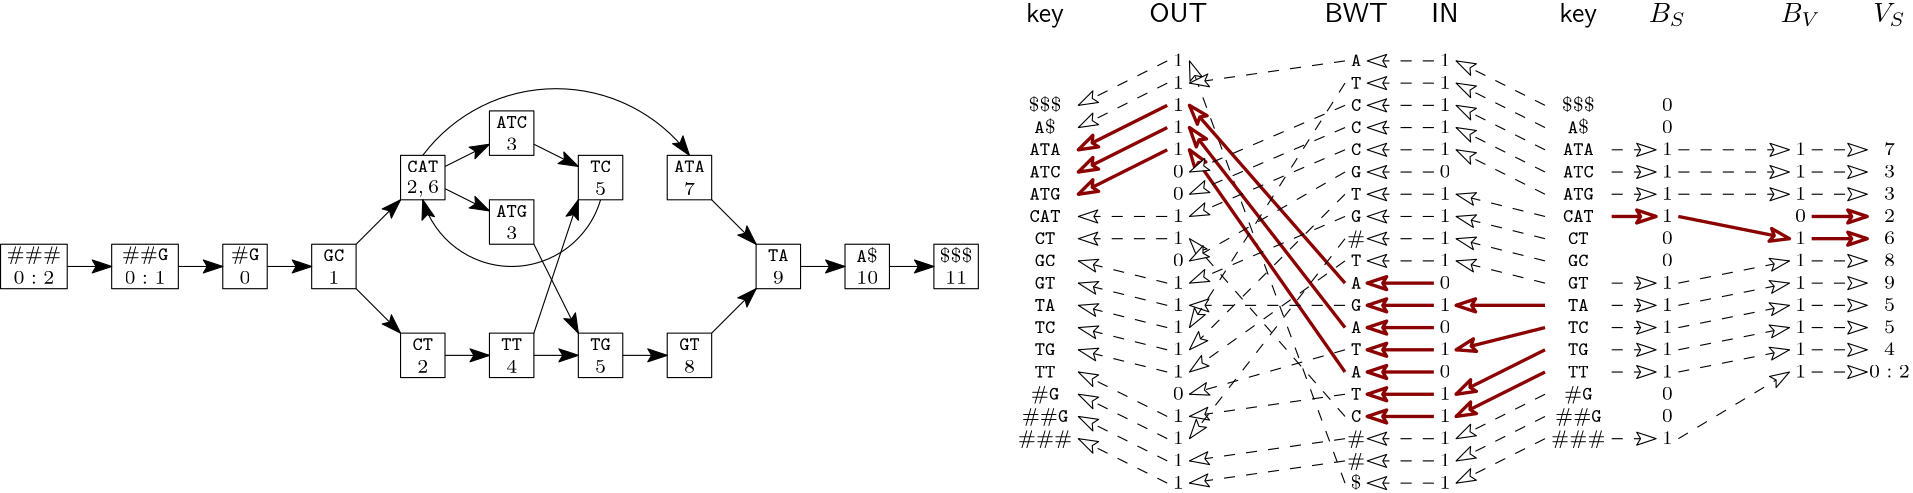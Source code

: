 <?xml version="1.0"?>
<!DOCTYPE ipe SYSTEM "ipe.dtd">
<ipe version="70107" creator="Ipe 7.1.8">
<info created="D:20160420105900" modified="D:20160420161547"/>
<preamble>\usepackage{lmodern}
\usepackage[T1]{fontenc}
\usepackage{amssymb}
\usepackage{microtype}

% DNA
\newcommand{\dnaseq}[1]{\ensuremath{\mathtt{#1}}}
\newcommand{\baseA}{\dnaseq{A}}
\newcommand{\baseC}{\dnaseq{C}}
\newcommand{\baseG}{\dnaseq{G}}
\newcommand{\baseT}{\dnaseq{T}}
\newcommand{\baseN}{\dnaseq{N}}
\newcommand{\dnacomp}[1]{\ensuremath{\overline{#1}}}
\newcommand{\revcomp}[1]{\ensuremath{\overleftarrow{#1}}}

% Queries
\newcommand{\rank}{\ensuremath{\mathsf{rank}}}
\newcommand{\select}{\ensuremath{\mathsf{select}}}
\newcommand{\LF}{\ensuremath{\mathsf{LF}}}
\newcommand{\find}{\ensuremath{\mathsf{find}}}
\newcommand{\locate}{\ensuremath{\mathsf{locate}}}
\newcommand{\parent}{\ensuremath{\mathsf{parent}}}
\newcommand{\countq}{\ensuremath{\mathsf{count}}}

% Graphs
\newcommand{\gindegree}{\ensuremath{\mathsf{in}}}
\newcommand{\goutdegree}{\ensuremath{\mathsf{out}}}
\newcommand{\glabel}{\ensuremath{\mathsf{label}}}
\newcommand{\gpred}{\ensuremath{\mathsf{pred}}}
\newcommand{\gkey}{\ensuremath{\mathsf{key}}}
\newcommand{\gvalue}{\ensuremath{\mathsf{value}}}
\newcommand{\gnode}{\ensuremath{\mathsf{node}}}
\newcommand{\gext}{\ensuremath{\mathsf{ext}}}

% Structures
\newcommand{\SA}{\ensuremath{\mathsf{SA}}}
\newcommand{\BWT}{\ensuremath{\mathsf{BWT}}}
\newcommand{\Carray}{\ensuremath{\mathsf{C}}}
\newcommand{\LCP}{\ensuremath{\mathsf{LCP}}}
\newcommand{\bvIN}{\ensuremath{\mathsf{IN}}}
\newcommand{\bvOUT}{\ensuremath{\mathsf{OUT}}}</preamble>
<ipestyle name="basic">
<symbol name="arrow/arc(spx)">
<path stroke="sym-stroke" fill="sym-stroke" pen="sym-pen">
0 0 m
-1 0.333 l
-1 -0.333 l
h
</path>
</symbol>
<symbol name="arrow/farc(spx)">
<path stroke="sym-stroke" fill="white" pen="sym-pen">
0 0 m
-1 0.333 l
-1 -0.333 l
h
</path>
</symbol>
<symbol name="arrow/ptarc(spx)">
<path stroke="sym-stroke" fill="sym-stroke" pen="sym-pen">
0 0 m
-1 0.333 l
-0.8 0 l
-1 -0.333 l
h
</path>
</symbol>
<symbol name="arrow/fptarc(spx)">
<path stroke="sym-stroke" fill="white" pen="sym-pen">
0 0 m
-1 0.333 l
-0.8 0 l
-1 -0.333 l
h
</path>
</symbol>
<symbol name="mark/circle(sx)" transformations="translations">
<path fill="sym-stroke">
0.6 0 0 0.6 0 0 e
0.4 0 0 0.4 0 0 e
</path>
</symbol>
<symbol name="mark/disk(sx)" transformations="translations">
<path fill="sym-stroke">
0.6 0 0 0.6 0 0 e
</path>
</symbol>
<symbol name="mark/fdisk(sfx)" transformations="translations">
<group>
<path fill="sym-fill">
0.5 0 0 0.5 0 0 e
</path>
<path fill="sym-stroke" fillrule="eofill">
0.6 0 0 0.6 0 0 e
0.4 0 0 0.4 0 0 e
</path>
</group>
</symbol>
<symbol name="mark/box(sx)" transformations="translations">
<path fill="sym-stroke" fillrule="eofill">
-0.6 -0.6 m
0.6 -0.6 l
0.6 0.6 l
-0.6 0.6 l
h
-0.4 -0.4 m
0.4 -0.4 l
0.4 0.4 l
-0.4 0.4 l
h
</path>
</symbol>
<symbol name="mark/square(sx)" transformations="translations">
<path fill="sym-stroke">
-0.6 -0.6 m
0.6 -0.6 l
0.6 0.6 l
-0.6 0.6 l
h
</path>
</symbol>
<symbol name="mark/fsquare(sfx)" transformations="translations">
<group>
<path fill="sym-fill">
-0.5 -0.5 m
0.5 -0.5 l
0.5 0.5 l
-0.5 0.5 l
h
</path>
<path fill="sym-stroke" fillrule="eofill">
-0.6 -0.6 m
0.6 -0.6 l
0.6 0.6 l
-0.6 0.6 l
h
-0.4 -0.4 m
0.4 -0.4 l
0.4 0.4 l
-0.4 0.4 l
h
</path>
</group>
</symbol>
<symbol name="mark/cross(sx)" transformations="translations">
<group>
<path fill="sym-stroke">
-0.43 -0.57 m
0.57 0.43 l
0.43 0.57 l
-0.57 -0.43 l
h
</path>
<path fill="sym-stroke">
-0.43 0.57 m
0.57 -0.43 l
0.43 -0.57 l
-0.57 0.43 l
h
</path>
</group>
</symbol>
<symbol name="arrow/fnormal(spx)">
<path stroke="sym-stroke" fill="white" pen="sym-pen">
0 0 m
-1 0.333 l
-1 -0.333 l
h
</path>
</symbol>
<symbol name="arrow/pointed(spx)">
<path stroke="sym-stroke" fill="sym-stroke" pen="sym-pen">
0 0 m
-1 0.333 l
-0.8 0 l
-1 -0.333 l
h
</path>
</symbol>
<symbol name="arrow/fpointed(spx)">
<path stroke="sym-stroke" fill="white" pen="sym-pen">
0 0 m
-1 0.333 l
-0.8 0 l
-1 -0.333 l
h
</path>
</symbol>
<symbol name="arrow/linear(spx)">
<path stroke="sym-stroke" pen="sym-pen">
-1 0.333 m
0 0 l
-1 -0.333 l
</path>
</symbol>
<symbol name="arrow/fdouble(spx)">
<path stroke="sym-stroke" fill="white" pen="sym-pen">
0 0 m
-1 0.333 l
-1 -0.333 l
h
-1 0 m
-2 0.333 l
-2 -0.333 l
h
</path>
</symbol>
<symbol name="arrow/double(spx)">
<path stroke="sym-stroke" fill="sym-stroke" pen="sym-pen">
0 0 m
-1 0.333 l
-1 -0.333 l
h
-1 0 m
-2 0.333 l
-2 -0.333 l
h
</path>
</symbol>
<pen name="heavier" value="0.8"/>
<pen name="fat" value="1.2"/>
<pen name="ultrafat" value="2"/>
<symbolsize name="large" value="5"/>
<symbolsize name="small" value="2"/>
<symbolsize name="tiny" value="1.1"/>
<arrowsize name="large" value="10"/>
<arrowsize name="small" value="5"/>
<arrowsize name="tiny" value="3"/>
<color name="red" value="1 0 0"/>
<color name="green" value="0 1 0"/>
<color name="blue" value="0 0 1"/>
<color name="yellow" value="1 1 0"/>
<color name="orange" value="1 0.647 0"/>
<color name="gold" value="1 0.843 0"/>
<color name="purple" value="0.627 0.125 0.941"/>
<color name="gray" value="0.745"/>
<color name="brown" value="0.647 0.165 0.165"/>
<color name="navy" value="0 0 0.502"/>
<color name="pink" value="1 0.753 0.796"/>
<color name="seagreen" value="0.18 0.545 0.341"/>
<color name="turquoise" value="0.251 0.878 0.816"/>
<color name="violet" value="0.933 0.51 0.933"/>
<color name="darkblue" value="0 0 0.545"/>
<color name="darkcyan" value="0 0.545 0.545"/>
<color name="darkgray" value="0.663"/>
<color name="darkgreen" value="0 0.392 0"/>
<color name="darkmagenta" value="0.545 0 0.545"/>
<color name="darkorange" value="1 0.549 0"/>
<color name="darkred" value="0.545 0 0"/>
<color name="lightblue" value="0.678 0.847 0.902"/>
<color name="lightcyan" value="0.878 1 1"/>
<color name="lightgray" value="0.827"/>
<color name="lightgreen" value="0.565 0.933 0.565"/>
<color name="lightyellow" value="1 1 0.878"/>
<dashstyle name="dashed" value="[4] 0"/>
<dashstyle name="dotted" value="[1 3] 0"/>
<dashstyle name="dash dotted" value="[4 2 1 2] 0"/>
<dashstyle name="dash dot dotted" value="[4 2 1 2 1 2] 0"/>
<textsize name="large" value="\large"/>
<textsize name="small" value="\small"/>
<textsize name="tiny" value="\tiny"/>
<textsize name="Large" value="\Large"/>
<textsize name="LARGE" value="\LARGE"/>
<textsize name="huge" value="\huge"/>
<textsize name="Huge" value="\Huge"/>
<textsize name="footnote" value="\footnotesize"/>
<textstyle name="center" begin="\begin{center}" end="\end{center}"/>
<textstyle name="itemize" begin="\begin{itemize}" end="\end{itemize}"/>
<textstyle name="item" begin="\begin{itemize}\item{}" end="\end{itemize}"/>
<gridsize name="4 pts" value="4"/>
<gridsize name="8 pts (~3 mm)" value="8"/>
<gridsize name="16 pts (~6 mm)" value="16"/>
<gridsize name="32 pts (~12 mm)" value="32"/>
<gridsize name="10 pts (~3.5 mm)" value="10"/>
<gridsize name="20 pts (~7 mm)" value="20"/>
<gridsize name="14 pts (~5 mm)" value="14"/>
<gridsize name="28 pts (~10 mm)" value="28"/>
<gridsize name="56 pts (~20 mm)" value="56"/>
<anglesize name="90 deg" value="90"/>
<anglesize name="60 deg" value="60"/>
<anglesize name="45 deg" value="45"/>
<anglesize name="30 deg" value="30"/>
<anglesize name="22.5 deg" value="22.5"/>
<tiling name="falling" angle="-60" step="4" width="1"/>
<tiling name="rising" angle="30" step="4" width="1"/>
</ipestyle>
<ipestyle name="gcsa2_pruned_index">
<layout paper="704 192" origin="0 0" frame="704 192" crop="no"/>
</ipestyle>
<page>
<layer name="alpha"/>
<view layers="alpha" active="alpha"/>
<text layer="alpha" matrix="1 0 0 1 -16 24" transformations="translations" pos="36 68" stroke="black" type="label" width="19.635" height="4.81" depth="1.35" halign="center" valign="center">{\scriptsize $\#\#\#$}</text>
<text matrix="1 0 0 1 -16 16" transformations="translations" pos="36 68" stroke="black" type="label" width="14.733" height="4.494" depth="0" halign="center" valign="center">{\scriptsize $0:2$}</text>
<text matrix="1 0 0 1 24 24" transformations="translations" pos="36 68" stroke="black" type="label" width="16.795" height="4.81" depth="1.35" halign="center" valign="center">{\scriptsize $\#\#\dnaseq{G}$}</text>
<text matrix="1 0 0 1 24 16" transformations="translations" pos="36 68" stroke="black" type="label" width="14.733" height="4.494" depth="0" halign="center" valign="center">{\scriptsize $0:1$}</text>
<text matrix="1 0 0 1 60 24" transformations="translations" pos="36 68" stroke="black" type="label" width="10.25" height="4.81" depth="1.35" halign="center" valign="center">{\scriptsize $\#\dnaseq{G}$}</text>
<text matrix="1 0 0 1 60 16" transformations="translations" pos="36 68" stroke="black" type="label" width="3.971" height="4.494" depth="0" halign="center" valign="center">{\scriptsize $0$}</text>
<text matrix="1 0 0 1 124 56" transformations="translations" pos="36 68" stroke="black" type="label" width="11.115" height="4.324" depth="0" halign="center" valign="center">{\scriptsize $\dnaseq{CAT}$}</text>
<text matrix="1 0 0 1 124 48" transformations="translations" pos="36 68" stroke="black" type="label" width="11.669" height="4.5" depth="1.35" halign="center" valign="center">{\scriptsize $2,6$}</text>
<text matrix="1 0 0 1 124 -8" transformations="translations" pos="36 68" stroke="black" type="label" width="7.41" height="4.324" depth="0" halign="center" valign="center">{\scriptsize $\dnaseq{CT}$}</text>
<text matrix="1 0 0 1 124 -16" transformations="translations" pos="36 68" stroke="black" type="label" width="3.971" height="4.494" depth="0" halign="center" valign="center">{\scriptsize $2$}</text>
<text matrix="1 0 0 1 156 72" transformations="translations" pos="36 68" stroke="black" type="label" width="11.115" height="4.324" depth="0" halign="center" valign="center">{\scriptsize $\dnaseq{ATC}$}</text>
<text matrix="1 0 0 1 156 64" transformations="translations" pos="36 68" stroke="black" type="label" width="3.971" height="4.494" depth="0" halign="center" valign="center">{\scriptsize $3$}</text>
<text matrix="1 0 0 1 156 40" transformations="translations" pos="36 68" stroke="black" type="label" width="11.115" height="4.324" depth="0" halign="center" valign="center">{\scriptsize $\dnaseq{ATG}$}</text>
<text matrix="1 0 0 1 156 32" transformations="translations" pos="36 68" stroke="black" type="label" width="3.971" height="4.494" depth="0" halign="center" valign="center">{\scriptsize $3$}</text>
<text matrix="1 0 0 1 156 -8" transformations="translations" pos="36 68" stroke="black" type="label" width="7.41" height="4.324" depth="0" halign="center" valign="center">{\scriptsize $\dnaseq{TT}$}</text>
<text matrix="1 0 0 1 156 -16" transformations="translations" pos="36 68" stroke="black" type="label" width="3.971" height="4.494" depth="0" halign="center" valign="center">{\scriptsize $4$}</text>
<text matrix="1 0 0 1 188 56" transformations="translations" pos="36 68" stroke="black" type="label" width="7.41" height="4.324" depth="0" halign="center" valign="center">{\scriptsize $\dnaseq{TC}$}</text>
<text matrix="1 0 0 1 188 48" transformations="translations" pos="36 68" stroke="black" type="label" width="3.971" height="4.494" depth="0" halign="center" valign="center">{\scriptsize $5$}</text>
<text matrix="1 0 0 1 188 -8" transformations="translations" pos="36 68" stroke="black" type="label" width="7.41" height="4.324" depth="0" halign="center" valign="center">{\scriptsize $\dnaseq{TG}$}</text>
<text matrix="1 0 0 1 188 -16" transformations="translations" pos="36 68" stroke="black" type="label" width="3.971" height="4.494" depth="0" halign="center" valign="center">{\scriptsize $5$}</text>
<text matrix="1 0 0 1 220 56" transformations="translations" pos="36 68" stroke="black" type="label" width="11.115" height="4.324" depth="0" halign="center" valign="center">{\scriptsize $\dnaseq{ATA}$}</text>
<text matrix="1 0 0 1 220 48" transformations="translations" pos="36 68" stroke="black" type="label" width="3.971" height="4.494" depth="0" halign="center" valign="center">{\scriptsize $7$}</text>
<text matrix="1 0 0 1 220 -8" transformations="translations" pos="36 68" stroke="black" type="label" width="7.41" height="4.324" depth="0" halign="center" valign="center">{\scriptsize $\dnaseq{GT}$}</text>
<text matrix="1 0 0 1 220 -16" transformations="translations" pos="36 68" stroke="black" type="label" width="3.971" height="4.494" depth="0" halign="center" valign="center">{\scriptsize $8$}</text>
<text matrix="1 0 0 1 252 24" transformations="translations" pos="36 68" stroke="black" type="label" width="7.41" height="4.324" depth="0" halign="center" valign="center">{\scriptsize $\dnaseq{TA}$}</text>
<text matrix="1 0 0 1 252 16" transformations="translations" pos="36 68" stroke="black" type="label" width="3.971" height="4.494" depth="0" halign="center" valign="center">{\scriptsize $9$}</text>
<text matrix="1 0 0 1 284 24" transformations="translations" pos="36 68" stroke="black" type="label" width="7.676" height="5.231" depth="0.39" halign="center" valign="center">{\scriptsize $\dnaseq{A}\$$}</text>
<text matrix="1 0 0 1 284 16" transformations="translations" pos="36 68" stroke="black" type="label" width="7.942" height="4.494" depth="0" halign="center" valign="center">{\scriptsize $10$}</text>
<text matrix="1 0 0 1 316 24" transformations="translations" pos="36 68" stroke="black" type="label" width="11.913" height="5.231" depth="0.39" halign="center" valign="center">{\scriptsize $\$\$\$$}</text>
<text matrix="1 0 0 1 316 16" transformations="translations" pos="36 68" stroke="black" type="label" width="7.942" height="4.494" depth="0" halign="center" valign="center">{\scriptsize $11$}</text>
<path matrix="1 0 0 1 -344 16" stroke="black">
432 80 m
432 64 l
448 64 l
448 80 l
h
</path>
<path matrix="1 0 0 1 -356 16" stroke="black">
388 64 m
388 64 l
388 64 l
388 64 l
h
</path>
<path matrix="1 0 0 1 -356 16" stroke="black">
388 64 m
388 64 l
388 64 l
388 64 l
h
</path>
<path matrix="1 0 0 1 -356 16" stroke="black">
364 80 m
364 64 l
388 64 l
388 80 l
h
</path>
<path matrix="1 0 0 1 -316 16" stroke="black">
364 80 m
364 64 l
388 64 l
388 80 l
h
</path>
<path matrix="1 0 0 1 -280 48" stroke="black">
432 80 m
432 64 l
448 64 l
448 80 l
h
</path>
<path matrix="1 0 0 1 -248 64" stroke="black">
432 80 m
432 64 l
448 64 l
448 80 l
h
</path>
<path matrix="1 0 0 1 -248 32" stroke="black">
432 80 m
432 64 l
448 64 l
448 80 l
h
</path>
<path matrix="1 0 0 1 -216 48" stroke="black">
432 80 m
432 64 l
448 64 l
448 80 l
h
</path>
<path matrix="1 0 0 1 -184 48" stroke="black">
432 80 m
432 64 l
448 64 l
448 80 l
h
</path>
<path matrix="1 0 0 1 -280 -16" stroke="black">
432 80 m
432 64 l
448 64 l
448 80 l
h
</path>
<path matrix="1 0 0 1 -248 -16" stroke="black">
432 80 m
432 64 l
448 64 l
448 80 l
h
</path>
<path matrix="1 0 0 1 -216 -16" stroke="black">
432 80 m
432 64 l
448 64 l
448 80 l
h
</path>
<path matrix="1 0 0 1 -184 -16" stroke="black">
432 80 m
432 64 l
448 64 l
448 80 l
h
</path>
<path matrix="1 0 0 1 -152 16" stroke="black">
432 80 m
432 64 l
448 64 l
448 80 l
h
</path>
<path matrix="1 0 0 1 -120 16" stroke="black">
432 80 m
432 64 l
448 64 l
448 80 l
h
</path>
<path matrix="1 0 0 1 -88 16" stroke="black">
432 80 m
432 64 l
448 64 l
448 80 l
h
</path>
<path matrix="1 0 0 1 200 -16" stroke="black" arrow="pointed/normal">
32 72 m
48 72 l
</path>
<path matrix="1 0 0 1 264 16" stroke="black" arrow="pointed/normal">
32 72 m
48 72 l
</path>
<path matrix="1 0 0 1 296 16" stroke="black" arrow="pointed/normal">
32 72 m
48 72 l
</path>
<path matrix="1 0 0 1 72 48" stroke="black" arrow="pointed/normal">
96 76 m
112 84 l
</path>
<path matrix="1 0 0 1 72 48" stroke="black" arrow="pointed/normal">
96 68 m
112 60 l
</path>
<path matrix="1 0 0 1 104 64" stroke="black" arrow="pointed/normal">
96 68 m
112 60 l
</path>
<path matrix="1 0 0 1 40 16" stroke="black" arrow="pointed/normal">
32 72 m
48 72 l
</path>
<path matrix="1 0 0 1 0 16" stroke="black" arrow="pointed/normal">
32 72 m
48 72 l
</path>
<path matrix="1 0 0 1 -312 16" stroke="black" arrow="pointed/normal">
448 80 m
464 96 l
</path>
<path matrix="1 0 0 1 -312 16" stroke="black" arrow="pointed/normal">
448 64 m
464 48 l
</path>
<path matrix="1 0 0 1 0 24" stroke="black" arrow="pointed/normal">
200 40 m
216 88 l
</path>
<path matrix="1 0 0 1 -344 16" stroke="black" arrow="pointed/normal">
544 80 m
560 48 l
</path>
<path matrix="1 0 0 1 -344 16" stroke="black" arrow="pointed/normal">
568 96 m
33.3333 0 0 -33.3333 536 105.333 504 96 a
</path>
<path matrix="1 0 0 1 -344 16" stroke="black" arrow="pointed/normal">
504 112 m
60 0 0 -60 552 76 600 112 a
</path>
<path matrix="1 0 0 1 -184 -16" stroke="black" arrow="pointed/normal">
448 80 m
464 96 l
</path>
<path matrix="1 0 0 1 -184 48" stroke="black" arrow="pointed/normal">
448 64 m
464 48 l
</path>
<text matrix="1 0 0 1 92 24" transformations="translations" pos="36 68" stroke="black" type="label" width="7.41" height="4.324" depth="0" halign="center" valign="center">{\scriptsize $\dnaseq{GC}$}</text>
<text matrix="1 0 0 1 92 16" transformations="translations" pos="36 68" stroke="black" type="label" width="3.971" height="4.494" depth="0" halign="center" valign="center">{\scriptsize $1$}</text>
<path matrix="1 0 0 1 -312 16" stroke="black">
432 80 m
432 64 l
448 64 l
448 80 l
h
</path>
<path matrix="1 0 0 1 72 16" stroke="black" arrow="pointed/normal">
32 72 m
48 72 l
</path>
<path matrix="1 0 0 1 168 -16" stroke="black" arrow="pointed/normal">
32 72 m
48 72 l
</path>
<path matrix="1 0 0 1 136 -16" stroke="black" arrow="pointed/normal">
32 72 m
48 72 l
</path>
<text matrix="1 0 0 1 -8 60" transformations="translations" pos="392 116" stroke="black" type="label" width="13.742" height="6.926" depth="1.93" halign="center" valign="baseline">$\gkey$</text>
<text matrix="1 0 0 1 0 64" transformations="translations" pos="432 112" stroke="black" type="label" width="20.963" height="6.919" depth="0" halign="center" valign="baseline">$\bvOUT$</text>
<text matrix="1 0 0 1 32 64" transformations="translations" pos="464 112" stroke="black" type="label" width="22.831" height="6.919" depth="0" halign="center" valign="baseline">$\BWT$</text>
<text matrix="1 0 0 1 32 64" transformations="translations" pos="496 112" stroke="black" type="label" width="9.824" height="6.919" depth="0" halign="center" valign="baseline">$\bvIN$</text>
<text matrix="1 0 0 1 48 64" transformations="translations" pos="528 112" stroke="black" type="label" width="13.742" height="6.926" depth="1.93" halign="center" valign="baseline">$\gkey$</text>
<text matrix="1 0 0 1 48 64" transformations="translations" pos="560 112" stroke="black" type="label" width="13.328" height="6.812" depth="1.49" halign="center" valign="baseline">$B_{S}$</text>
<text matrix="1 0 0 1 64 64" transformations="translations" pos="592 112" stroke="black" type="label" width="14.475" height="6.812" depth="1.49" halign="center" valign="baseline">$B_{V}$</text>
<text matrix="1 0 0 1 64 64" transformations="translations" pos="624 112" stroke="black" type="label" width="11.583" height="6.812" depth="1.49" halign="center" valign="baseline">$V_{S}$</text>
<text matrix="1 0 0 1 -16 -64" transformations="translations" pos="400 208" stroke="black" type="label" width="11.913" height="5.231" depth="0.39" halign="center" valign="baseline">{\scriptsize $\$\$\$$}</text>
<text matrix="1 0 0 1 -16 -72" transformations="translations" pos="400 208" stroke="black" type="label" width="7.676" height="5.231" depth="0.39" halign="center" valign="baseline">{\scriptsize $\dnaseq{A}\$$}</text>
<text matrix="1 0 0 1 -16 -80" transformations="translations" pos="400 208" stroke="black" type="label" width="11.115" height="4.324" depth="0" halign="center" valign="baseline">{\scriptsize $\dnaseq{ATA}$}</text>
<text matrix="1 0 0 1 -16 -88" transformations="translations" pos="400 208" stroke="black" type="label" width="11.115" height="4.324" depth="0" halign="center" valign="baseline">{\scriptsize $\dnaseq{ATC}$}</text>
<text matrix="1 0 0 1 -16 -96" transformations="translations" pos="400 208" stroke="black" type="label" width="11.115" height="4.324" depth="0" halign="center" valign="baseline">{\scriptsize $\dnaseq{ATG}$}</text>
<text matrix="1 0 0 1 -16 -104" transformations="translations" pos="400 208" stroke="black" type="label" width="11.115" height="4.324" depth="0" halign="center" valign="baseline">{\scriptsize $\dnaseq{CAT}$}</text>
<text matrix="1 0 0 1 -16 -112" transformations="translations" pos="400 208" stroke="black" type="label" width="7.41" height="4.324" depth="0" halign="center" valign="baseline">{\scriptsize $\dnaseq{CT}$}</text>
<text matrix="1 0 0 1 -16 -120" transformations="translations" pos="400 208" stroke="black" type="label" width="7.41" height="4.324" depth="0" halign="center" valign="baseline">{\scriptsize $\dnaseq{GC}$}</text>
<text matrix="1 0 0 1 -16 -128" transformations="translations" pos="400 208" stroke="black" type="label" width="7.41" height="4.324" depth="0" halign="center" valign="baseline">{\scriptsize $\dnaseq{GT}$}</text>
<text matrix="1 0 0 1 -16 -136" transformations="translations" pos="400 208" stroke="black" type="label" width="7.41" height="4.324" depth="0" halign="center" valign="baseline">{\scriptsize $\dnaseq{TA}$}</text>
<text matrix="1 0 0 1 -16 -144" transformations="translations" pos="400 208" stroke="black" type="label" width="7.41" height="4.324" depth="0" halign="center" valign="baseline">{\scriptsize $\dnaseq{TC}$}</text>
<text matrix="1 0 0 1 -16 -152" transformations="translations" pos="400 208" stroke="black" type="label" width="7.41" height="4.324" depth="0" halign="center" valign="baseline">{\scriptsize $\dnaseq{TG}$}</text>
<text matrix="1 0 0 1 -16 -160" transformations="translations" pos="400 208" stroke="black" type="label" width="7.41" height="4.324" depth="0" halign="center" valign="baseline">{\scriptsize $\dnaseq{TT}$}</text>
<text matrix="1 0 0 1 -16 -168" transformations="translations" pos="400 208" stroke="black" type="label" width="10.25" height="4.81" depth="1.35" halign="center" valign="baseline">{\scriptsize $\#\dnaseq{G}$}</text>
<text matrix="1 0 0 1 -16 -176" transformations="translations" pos="400 208" stroke="black" type="label" width="16.795" height="4.81" depth="1.35" halign="center" valign="baseline">{\scriptsize $\#\#\dnaseq{G}$}</text>
<text matrix="1 0 0 1 -16 -184" transformations="translations" pos="400 208" stroke="black" type="label" width="19.635" height="4.81" depth="1.35" halign="center" valign="baseline">{\scriptsize $\#\#\#$}</text>
<text matrix="1 0 0 1 96 -48" transformations="translations" pos="432 208" stroke="black" type="label" width="3.971" height="4.494" depth="0" halign="center" valign="baseline">{\scriptsize $1$}</text>
<text matrix="1 0 0 1 96 -88" transformations="translations" pos="432 208" stroke="black" type="label" width="3.971" height="4.494" depth="0" halign="center" valign="baseline">{\scriptsize $0$}</text>
<text matrix="1 0 0 1 96 -56" transformations="translations" pos="432 208" stroke="black" type="label" width="3.971" height="4.494" depth="0" halign="center" valign="baseline">{\scriptsize $1$}</text>
<text matrix="1 0 0 1 96 -64" transformations="translations" pos="432 208" stroke="black" type="label" width="3.971" height="4.494" depth="0" halign="center" valign="baseline">{\scriptsize $1$}</text>
<text matrix="1 0 0 1 96 -72" transformations="translations" pos="432 208" stroke="black" type="label" width="3.971" height="4.494" depth="0" halign="center" valign="baseline">{\scriptsize $1$}</text>
<text matrix="1 0 0 1 96 -80" transformations="translations" pos="432 208" stroke="black" type="label" width="3.971" height="4.494" depth="0" halign="center" valign="baseline">{\scriptsize $1$}</text>
<text matrix="1 0 0 1 96 -96" transformations="translations" pos="432 208" stroke="black" type="label" width="3.971" height="4.494" depth="0" halign="center" valign="baseline">{\scriptsize $1$}</text>
<text matrix="1 0 0 1 96 -104" transformations="translations" pos="432 208" stroke="black" type="label" width="3.971" height="4.494" depth="0" halign="center" valign="baseline">{\scriptsize $1$}</text>
<text matrix="1 0 0 1 96 -112" transformations="translations" pos="432 208" stroke="black" type="label" width="3.971" height="4.494" depth="0" halign="center" valign="baseline">{\scriptsize $1$}</text>
<text matrix="1 0 0 1 96 -120" transformations="translations" pos="432 208" stroke="black" type="label" width="3.971" height="4.494" depth="0" halign="center" valign="baseline">{\scriptsize $1$}</text>
<text matrix="1 0 0 1 96 -128" transformations="translations" pos="432 208" stroke="black" type="label" width="3.971" height="4.494" depth="0" halign="center" valign="baseline">{\scriptsize $0$}</text>
<text matrix="1 0 0 1 96 -136" transformations="translations" pos="432 208" stroke="black" type="label" width="3.971" height="4.494" depth="0" halign="center" valign="baseline">{\scriptsize $1$}</text>
<text matrix="1 0 0 1 96 -144" transformations="translations" pos="432 208" stroke="black" type="label" width="3.971" height="4.494" depth="0" halign="center" valign="baseline">{\scriptsize $0$}</text>
<text matrix="1 0 0 1 96 -152" transformations="translations" pos="432 208" stroke="black" type="label" width="3.971" height="4.494" depth="0" halign="center" valign="baseline">{\scriptsize $1$}</text>
<text matrix="1 0 0 1 96 -160" transformations="translations" pos="432 208" stroke="black" type="label" width="3.971" height="4.494" depth="0" halign="center" valign="baseline">{\scriptsize $0$}</text>
<text matrix="1 0 0 1 96 -168" transformations="translations" pos="432 208" stroke="black" type="label" width="3.971" height="4.494" depth="0" halign="center" valign="baseline">{\scriptsize $1$}</text>
<text matrix="1 0 0 1 96 -176" transformations="translations" pos="432 208" stroke="black" type="label" width="3.971" height="4.494" depth="0" halign="center" valign="baseline">{\scriptsize $1$}</text>
<text matrix="1 0 0 1 96 -184" transformations="translations" pos="432 208" stroke="black" type="label" width="3.971" height="4.494" depth="0" halign="center" valign="baseline">{\scriptsize $1$}</text>
<text matrix="1 0 0 1 96 -192" transformations="translations" pos="432 208" stroke="black" type="label" width="3.971" height="4.494" depth="0" halign="center" valign="baseline">{\scriptsize $1$}</text>
<text matrix="1 0 0 1 96 -200" transformations="translations" pos="432 208" stroke="black" type="label" width="3.971" height="4.494" depth="0" halign="center" valign="baseline">{\scriptsize $1$}</text>
<text matrix="1 0 0 1 176 -64" transformations="translations" pos="400 208" stroke="black" type="label" width="11.913" height="5.231" depth="0.39" halign="center" valign="baseline">{\scriptsize $\$\$\$$}</text>
<text matrix="1 0 0 1 176 -72" transformations="translations" pos="400 208" stroke="black" type="label" width="7.676" height="5.231" depth="0.39" halign="center" valign="baseline">{\scriptsize $\dnaseq{A}\$$}</text>
<text matrix="1 0 0 1 176 -80" transformations="translations" pos="400 208" stroke="black" type="label" width="11.115" height="4.324" depth="0" halign="center" valign="baseline">{\scriptsize $\dnaseq{ATA}$}</text>
<text matrix="1 0 0 1 176 -88" transformations="translations" pos="400 208" stroke="black" type="label" width="11.115" height="4.324" depth="0" halign="center" valign="baseline">{\scriptsize $\dnaseq{ATC}$}</text>
<text matrix="1 0 0 1 176 -96" transformations="translations" pos="400 208" stroke="black" type="label" width="11.115" height="4.324" depth="0" halign="center" valign="baseline">{\scriptsize $\dnaseq{ATG}$}</text>
<text matrix="1 0 0 1 176 -104" transformations="translations" pos="400 208" stroke="black" type="label" width="11.115" height="4.324" depth="0" halign="center" valign="baseline">{\scriptsize $\dnaseq{CAT}$}</text>
<text matrix="1 0 0 1 176 -112" transformations="translations" pos="400 208" stroke="black" type="label" width="7.41" height="4.324" depth="0" halign="center" valign="baseline">{\scriptsize $\dnaseq{CT}$}</text>
<text matrix="1 0 0 1 176 -120" transformations="translations" pos="400 208" stroke="black" type="label" width="7.41" height="4.324" depth="0" halign="center" valign="baseline">{\scriptsize $\dnaseq{GC}$}</text>
<text matrix="1 0 0 1 176 -128" transformations="translations" pos="400 208" stroke="black" type="label" width="7.41" height="4.324" depth="0" halign="center" valign="baseline">{\scriptsize $\dnaseq{GT}$}</text>
<text matrix="1 0 0 1 176 -136" transformations="translations" pos="400 208" stroke="black" type="label" width="7.41" height="4.324" depth="0" halign="center" valign="baseline">{\scriptsize $\dnaseq{TA}$}</text>
<text matrix="1 0 0 1 176 -144" transformations="translations" pos="400 208" stroke="black" type="label" width="7.41" height="4.324" depth="0" halign="center" valign="baseline">{\scriptsize $\dnaseq{TC}$}</text>
<text matrix="1 0 0 1 176 -152" transformations="translations" pos="400 208" stroke="black" type="label" width="7.41" height="4.324" depth="0" halign="center" valign="baseline">{\scriptsize $\dnaseq{TG}$}</text>
<text matrix="1 0 0 1 176 -160" transformations="translations" pos="400 208" stroke="black" type="label" width="7.41" height="4.324" depth="0" halign="center" valign="baseline">{\scriptsize $\dnaseq{TT}$}</text>
<text matrix="1 0 0 1 176 -168" transformations="translations" pos="400 208" stroke="black" type="label" width="10.25" height="4.81" depth="1.35" halign="center" valign="baseline">{\scriptsize $\#\dnaseq{G}$}</text>
<text matrix="1 0 0 1 176 -176" transformations="translations" pos="400 208" stroke="black" type="label" width="16.795" height="4.81" depth="1.35" halign="center" valign="baseline">{\scriptsize $\#\#\dnaseq{G}$}</text>
<text matrix="1 0 0 1 176 -184" transformations="translations" pos="400 208" stroke="black" type="label" width="19.635" height="4.81" depth="1.35" halign="center" valign="baseline">{\scriptsize $\#\#\#$}</text>
<text matrix="1 0 0 1 0 -48" transformations="translations" pos="432 208" stroke="black" type="label" width="3.971" height="4.494" depth="0" halign="center" valign="baseline">{\scriptsize $1$}</text>
<text matrix="1 0 0 1 0 -56" transformations="translations" pos="432 208" stroke="black" type="label" width="3.971" height="4.494" depth="0" halign="center" valign="baseline">{\scriptsize $1$}</text>
<text matrix="1 0 0 1 0 -64" transformations="translations" pos="432 208" stroke="black" type="label" width="3.971" height="4.494" depth="0" halign="center" valign="baseline">{\scriptsize $1$}</text>
<text matrix="1 0 0 1 0 -72" transformations="translations" pos="432 208" stroke="black" type="label" width="3.971" height="4.494" depth="0" halign="center" valign="baseline">{\scriptsize $1$}</text>
<text matrix="1 0 0 1 0 -80" transformations="translations" pos="432 208" stroke="black" type="label" width="3.971" height="4.494" depth="0" halign="center" valign="baseline">{\scriptsize $1$}</text>
<text matrix="1 0 0 1 0 -88" transformations="translations" pos="432 208" stroke="black" type="label" width="3.971" height="4.494" depth="0" halign="center" valign="baseline">{\scriptsize $0$}</text>
<text matrix="1 0 0 1 0 -96" transformations="translations" pos="432 208" stroke="black" type="label" width="3.971" height="4.494" depth="0" halign="center" valign="baseline">{\scriptsize $0$}</text>
<text matrix="1 0 0 1 0 -104" transformations="translations" pos="432 208" stroke="black" type="label" width="3.971" height="4.494" depth="0" halign="center" valign="baseline">{\scriptsize $1$}</text>
<text matrix="1 0 0 1 0 -112" transformations="translations" pos="432 208" stroke="black" type="label" width="3.971" height="4.494" depth="0" halign="center" valign="baseline">{\scriptsize $1$}</text>
<text matrix="1 0 0 1 0 -120" transformations="translations" pos="432 208" stroke="black" type="label" width="3.971" height="4.494" depth="0" halign="center" valign="baseline">{\scriptsize $0$}</text>
<text matrix="1 0 0 1 0 -128" transformations="translations" pos="432 208" stroke="black" type="label" width="3.971" height="4.494" depth="0" halign="center" valign="baseline">{\scriptsize $1$}</text>
<text matrix="1 0 0 1 0 -144" transformations="translations" pos="432 208" stroke="black" type="label" width="3.971" height="4.494" depth="0" halign="center" valign="baseline">{\scriptsize $1$}</text>
<text matrix="1 0 0 1 0 -152" transformations="translations" pos="432 208" stroke="black" type="label" width="3.971" height="4.494" depth="0" halign="center" valign="baseline">{\scriptsize $1$}</text>
<text matrix="1 0 0 1 0 -160" transformations="translations" pos="432 208" stroke="black" type="label" width="3.971" height="4.494" depth="0" halign="center" valign="baseline">{\scriptsize $1$}</text>
<text matrix="1 0 0 1 0 -136" transformations="translations" pos="432 208" stroke="black" type="label" width="3.971" height="4.494" depth="0" halign="center" valign="baseline">{\scriptsize $1$}</text>
<text matrix="1 0 0 1 0 -168" transformations="translations" pos="432 208" stroke="black" type="label" width="3.971" height="4.494" depth="0" halign="center" valign="baseline">{\scriptsize $0$}</text>
<text matrix="1 0 0 1 0 -176" transformations="translations" pos="432 208" stroke="black" type="label" width="3.971" height="4.494" depth="0" halign="center" valign="baseline">{\scriptsize $1$}</text>
<text matrix="1 0 0 1 0 -184" transformations="translations" pos="432 208" stroke="black" type="label" width="3.971" height="4.494" depth="0" halign="center" valign="baseline">{\scriptsize $1$}</text>
<text matrix="1 0 0 1 0 -192" transformations="translations" pos="432 208" stroke="black" type="label" width="3.971" height="4.494" depth="0" halign="center" valign="baseline">{\scriptsize $1$}</text>
<text matrix="1 0 0 1 0 -200" transformations="translations" pos="432 208" stroke="black" type="label" width="3.971" height="4.494" depth="0" halign="center" valign="baseline">{\scriptsize $1$}</text>
<text matrix="1 0 0 1 64 -48" transformations="translations" pos="432 208" stroke="black" type="label" width="3.705" height="4.324" depth="0" halign="center" valign="baseline">{\scriptsize $\baseA$}</text>
<text matrix="1 0 0 1 64 -56" transformations="translations" pos="432 208" stroke="black" type="label" width="3.705" height="4.324" depth="0" halign="center" valign="baseline">{\scriptsize $\baseT$}</text>
<text matrix="1 0 0 1 64 -64" transformations="translations" pos="432 208" stroke="black" type="label" width="3.705" height="4.324" depth="0" halign="center" valign="baseline">{\scriptsize $\baseC$}</text>
<text matrix="1 0 0 1 64 -72" transformations="translations" pos="432 208" stroke="black" type="label" width="3.705" height="4.324" depth="0" halign="center" valign="baseline">{\scriptsize $\baseC$}</text>
<text matrix="1 0 0 1 64 -80" transformations="translations" pos="432 208" stroke="black" type="label" width="3.705" height="4.324" depth="0" halign="center" valign="baseline">{\scriptsize $\baseC$}</text>
<text matrix="1 0 0 1 64 -88" transformations="translations" pos="432 208" stroke="black" type="label" width="3.705" height="4.324" depth="0" halign="center" valign="baseline">{\scriptsize $\baseG$}</text>
<text matrix="1 0 0 1 64 -120" transformations="translations" pos="432 208" stroke="black" type="label" width="3.705" height="4.324" depth="0" halign="center" valign="baseline">{\scriptsize $\baseT$}</text>
<text matrix="1 0 0 1 64 -112" transformations="translations" pos="432 208" stroke="black" type="label" width="6.545" height="4.81" depth="1.35" halign="center" valign="baseline">{\scriptsize $\#$}</text>
<text matrix="1 0 0 1 64 -128" transformations="translations" pos="432 208" stroke="black" type="label" width="3.705" height="4.324" depth="0" halign="center" valign="baseline">{\scriptsize $\baseA$}</text>
<text matrix="1 0 0 1 64 -144" transformations="translations" pos="432 208" stroke="black" type="label" width="3.705" height="4.324" depth="0" halign="center" valign="baseline">{\scriptsize $\baseA$}</text>
<text matrix="1 0 0 1 64 -160" transformations="translations" pos="432 208" stroke="black" type="label" width="3.705" height="4.324" depth="0" halign="center" valign="baseline">{\scriptsize $\baseA$}</text>
<text matrix="1 0 0 1 64 -136" transformations="translations" pos="432 208" stroke="black" type="label" width="3.705" height="4.324" depth="0" halign="center" valign="baseline">{\scriptsize $\baseG$}</text>
<text matrix="1 0 0 1 64 -152" transformations="translations" pos="432 208" stroke="black" type="label" width="3.705" height="4.324" depth="0" halign="center" valign="baseline">{\scriptsize $\baseT$}</text>
<text matrix="1 0 0 1 64 -104" transformations="translations" pos="432 208" stroke="black" type="label" width="3.705" height="4.324" depth="0" halign="center" valign="baseline">{\scriptsize $\baseG$}</text>
<text matrix="1 0 0 1 64 -96" transformations="translations" pos="432 208" stroke="black" type="label" width="3.705" height="4.324" depth="0" halign="center" valign="baseline">{\scriptsize $\baseT$}</text>
<text matrix="1 0 0 1 64 -168" transformations="translations" pos="432 208" stroke="black" type="label" width="3.705" height="4.324" depth="0" halign="center" valign="baseline">{\scriptsize $\baseT$}</text>
<text matrix="1 0 0 1 64 -176" transformations="translations" pos="432 208" stroke="black" type="label" width="3.705" height="4.324" depth="0" halign="center" valign="baseline">{\scriptsize $\baseC$}</text>
<text matrix="1 0 0 1 64 -184" transformations="translations" pos="432 208" stroke="black" type="label" width="6.545" height="4.81" depth="1.35" halign="center" valign="baseline">{\scriptsize $\#$}</text>
<text matrix="1 0 0 1 64 -192" transformations="translations" pos="432 208" stroke="black" type="label" width="6.545" height="4.81" depth="1.35" halign="center" valign="baseline">{\scriptsize $\#$}</text>
<text matrix="1 0 0 1 64 -200" transformations="translations" pos="432 208" stroke="black" type="label" width="3.971" height="5.231" depth="0.39" halign="center" valign="baseline">{\scriptsize $\$$}</text>
<path matrix="1 0 0 1 0 2" stroke="black" dash="dashed" arrow="fpointed/normal">
524 160 m
500 160 l
</path>
<path matrix="1 0 0 1 0 -6" stroke="black" dash="dashed" arrow="fpointed/normal">
524 160 m
500 160 l
</path>
<path matrix="1 0 0 1 0 -14" stroke="black" dash="dashed" arrow="fpointed/normal">
524 160 m
500 160 l
</path>
<path matrix="1 0 0 1 0 -22" stroke="black" dash="dashed" arrow="fpointed/normal">
524 160 m
500 160 l
</path>
<path matrix="1 0 0 1 0 -30" stroke="black" dash="dashed" arrow="fpointed/normal">
524 160 m
500 160 l
</path>
<path matrix="1 0 0 1 0 -38" stroke="black" dash="dashed" arrow="fpointed/normal">
524 160 m
500 160 l
</path>
<path matrix="1 0 0 1 0 -46" stroke="black" dash="dashed" arrow="fpointed/normal">
524 160 m
500 160 l
</path>
<path matrix="1 0 0 1 0 -54" stroke="black" dash="dashed" arrow="fpointed/normal">
524 160 m
500 160 l
</path>
<path matrix="1 0 0 1 0 -62" stroke="black" dash="dashed" arrow="fpointed/normal">
524 160 m
500 160 l
</path>
<path matrix="1 0 0 1 0 -70" stroke="black" dash="dashed" arrow="fpointed/normal">
524 160 m
500 160 l
</path>
<path matrix="1 0 0 1 0 -78" stroke="darkred" pen="fat" arrow="fpointed/normal">
524 160 m
500 160 l
</path>
<path matrix="1 0 0 1 0 -86" stroke="darkred" pen="fat" arrow="fpointed/normal">
524 160 m
500 160 l
</path>
<path matrix="1 0 0 1 0 -94" stroke="darkred" pen="fat" arrow="fpointed/normal">
524 160 m
500 160 l
</path>
<path matrix="1 0 0 1 0 -102" stroke="darkred" pen="fat" arrow="fpointed/normal">
524 160 m
500 160 l
</path>
<path matrix="1 0 0 1 0 -110" stroke="darkred" pen="fat" arrow="fpointed/normal">
524 160 m
500 160 l
</path>
<path matrix="1 0 0 1 0 -118" stroke="darkred" pen="fat" arrow="fpointed/normal">
524 160 m
500 160 l
</path>
<path matrix="1 0 0 1 0 -126" stroke="darkred" pen="fat" arrow="fpointed/normal">
524 160 m
500 160 l
</path>
<path matrix="1 0 0 1 0 -134" stroke="black" dash="dashed" arrow="fpointed/normal">
524 160 m
500 160 l
</path>
<path matrix="1 0 0 1 0 -142" stroke="black" dash="dashed" arrow="fpointed/normal">
524 160 m
500 160 l
</path>
<path matrix="1 0 0 1 0 -150" stroke="black" dash="dashed" arrow="fpointed/normal">
524 160 m
500 160 l
</path>
<path matrix="1 0 0 1 0 2" stroke="black" dash="dashed" arrow="fpointed/normal">
564 144 m
532 160 l
</path>
<path matrix="1 0 0 1 0 -6" stroke="black" dash="dashed" arrow="fpointed/normal">
564 144 m
532 160 l
</path>
<path matrix="1 0 0 1 0 -14" stroke="black" dash="dashed" arrow="fpointed/normal">
564 144 m
532 160 l
</path>
<path matrix="1 0 0 1 0 -22" stroke="black" dash="dashed" arrow="fpointed/normal">
564 144 m
532 160 l
</path>
<path matrix="1 0 0 1 0 -30" stroke="black" dash="dashed" arrow="fpointed/normal">
564 144 m
532 160 l
</path>
<path matrix="1 0 0 1 0 2" stroke="black" dash="dashed" arrow="fpointed/normal">
564 104 m
532 112 l
</path>
<path matrix="1 0 0 1 0 -6" stroke="black" dash="dashed" arrow="fpointed/normal">
564 104 m
532 112 l
</path>
<path matrix="1 0 0 1 0 -14" stroke="black" dash="dashed" arrow="fpointed/normal">
564 104 m
532 112 l
</path>
<path matrix="1 0 0 1 0 -22" stroke="black" dash="dashed" arrow="fpointed/normal">
564 104 m
532 112 l
</path>
<path matrix="1 0 0 1 0 2" stroke="darkred" pen="fat" arrow="fpointed/normal">
564 72 m
532 72 l
</path>
<path matrix="1 0 0 1 0 2" stroke="darkred" pen="fat" arrow="fpointed/normal">
564 64 m
532 56 l
</path>
<path matrix="1 0 0 1 0 2" stroke="darkred" pen="fat" arrow="fpointed/normal">
564 56 m
532 40 l
</path>
<path matrix="1 0 0 1 0 -6" stroke="darkred" pen="fat" arrow="fpointed/normal">
564 56 m
532 40 l
</path>
<path matrix="1 0 0 1 0 -14" stroke="black" dash="dashed" arrow="fpointed/normal">
564 56 m
532 40 l
</path>
<path matrix="1 0 0 1 0 -22" stroke="black" dash="dashed" arrow="fpointed/normal">
564 56 m
532 40 l
</path>
<path matrix="1 0 0 1 0 -30" stroke="black" dash="dashed" arrow="fpointed/normal">
564 56 m
532 40 l
</path>
<path matrix="1 0 0 1 -16 2" stroke="black" dash="dashed" arrow="fpointed/normal">
444 160 m
412 144 l
</path>
<path matrix="1 0 0 1 -16 -6" stroke="black" dash="dashed" arrow="fpointed/normal">
444 160 m
412 144 l
</path>
<path matrix="1 0 0 1 -16 -14" stroke="darkred" pen="fat" arrow="fpointed/normal">
444 160 m
412 144 l
</path>
<path matrix="1 0 0 1 -16 -22" stroke="darkred" pen="fat" arrow="fpointed/normal">
444 160 m
412 144 l
</path>
<path matrix="1 0 0 1 -16 -30" stroke="darkred" pen="fat" arrow="fpointed/normal">
444 160 m
412 144 l
</path>
<path matrix="1 0 0 1 -16 2" stroke="black" dash="dashed" arrow="fpointed/normal">
444 104 m
412 104 l
</path>
<path matrix="1 0 0 1 -16 -6" stroke="black" dash="dashed" arrow="fpointed/normal">
444 104 m
412 104 l
</path>
<path matrix="1 0 0 1 -16 2" stroke="black" dash="dashed" arrow="fpointed/normal">
444 80 m
412 88 l
</path>
<path matrix="1 0 0 1 -16 -6" stroke="black" dash="dashed" arrow="fpointed/normal">
444 80 m
412 88 l
</path>
<path matrix="1 0 0 1 -16 -14" stroke="black" dash="dashed" arrow="fpointed/normal">
444 80 m
412 88 l
</path>
<path matrix="1 0 0 1 -16 -22" stroke="black" dash="dashed" arrow="fpointed/normal">
444 80 m
412 88 l
</path>
<path matrix="1 0 0 1 -16 -30" stroke="black" dash="dashed" arrow="fpointed/normal">
444 80 m
412 88 l
</path>
<path matrix="1 0 0 1 -16 2" stroke="black" dash="dashed" arrow="fpointed/normal">
444 32 m
412 48 l
</path>
<path matrix="1 0 0 1 -16 -6" stroke="black" dash="dashed" arrow="fpointed/normal">
444 32 m
412 48 l
</path>
<path matrix="1 0 0 1 -16 -14" stroke="black" dash="dashed" arrow="fpointed/normal">
444 32 m
412 48 l
</path>
<path matrix="1 0 0 1 -16 -22" stroke="black" dash="dashed" arrow="fpointed/normal">
444 32 m
412 48 l
</path>
<path matrix="1 0 0 1 -16 2" stroke="black" dash="dashed" arrow="fpointed/normal">
508 8 m
452 160 l
</path>
<path matrix="1 0 0 1 -16 2" stroke="black" dash="dashed" arrow="fpointed/normal">
508 160 m
452 152 l
</path>
<path matrix="1 0 0 1 -16 2" stroke="darkred" pen="fat" arrow="fpointed/normal">
508 80 m
452 144 l
</path>
<path matrix="1 0 0 1 -16 2" stroke="darkred" pen="fat" arrow="fpointed/normal">
508 64 m
452 136 l
</path>
<path matrix="1 0 0 1 -16 2" stroke="darkred" pen="fat" arrow="fpointed/normal">
508 48 m
452 128 l
</path>
<path matrix="1 0 0 1 -16 2" stroke="black" dash="dashed" arrow="fpointed/normal">
508 144 m
452 120 l
</path>
<path matrix="1 0 0 1 -16 2" stroke="black" dash="dashed" arrow="fpointed/normal">
508 136 m
452 112 l
</path>
<path matrix="1 0 0 1 -16 2" stroke="black" dash="dashed" arrow="fpointed/normal">
508 128 m
452 104 l
</path>
<path matrix="1 0 0 1 -16 2" stroke="black" dash="dashed" arrow="fpointed/normal">
508 32 m
452 96 l
</path>
<path matrix="1 0 0 1 -16 2" stroke="black" dash="dashed" arrow="fpointed/normal">
508 120 m
452 88 l
</path>
<path matrix="1 0 0 1 -16 2" stroke="black" dash="dashed" arrow="fpointed/normal">
508 104 m
452 80 l
</path>
<path matrix="1 0 0 1 -16 2" stroke="black" dash="dashed" arrow="fpointed/normal">
508 72 m
452 72 l
</path>
<path matrix="1 0 0 1 -16 2" stroke="black" dash="dashed" arrow="fpointed/normal">
508 152 m
452 64 l
</path>
<path matrix="1 0 0 1 -16 2" stroke="black" dash="dashed" arrow="fpointed/normal">
508 56 m
452 40 l
</path>
<path matrix="1 0 0 1 -16 2" stroke="black" dash="dashed" arrow="fpointed/normal">
508 88 m
452 48 l
</path>
<path matrix="1 0 0 1 -16 2" stroke="black" dash="dashed" arrow="fpointed/normal">
508 40 m
452 32 l
</path>
<path matrix="1 0 0 1 -16 2" stroke="black" dash="dashed" arrow="fpointed/normal">
508 112 m
452 56 l
</path>
<path matrix="1 0 0 1 -16 2" stroke="black" dash="dashed" arrow="fpointed/normal">
508 96 m
452 24 l
</path>
<path matrix="1 0 0 1 -16 2" stroke="black" dash="dashed" arrow="fpointed/normal">
508 24 m
452 16 l
</path>
<path matrix="1 0 0 1 -16 -6" stroke="black" dash="dashed" arrow="fpointed/normal">
508 24 m
452 16 l
</path>
<text matrix="1 0 0 1 176 -64" transformations="translations" pos="432 208" stroke="black" type="label" width="3.971" height="4.494" depth="0" halign="center" valign="baseline">{\scriptsize $0$}</text>
<text matrix="1 0 0 1 176 -72" transformations="translations" pos="432 208" stroke="black" type="label" width="3.971" height="4.494" depth="0" halign="center" valign="baseline">{\scriptsize $0$}</text>
<text matrix="1 0 0 1 176 -80" transformations="translations" pos="432 208" stroke="black" type="label" width="3.971" height="4.494" depth="0" halign="center" valign="baseline">{\scriptsize $1$}</text>
<text matrix="1 0 0 1 176 -88" transformations="translations" pos="432 208" stroke="black" type="label" width="3.971" height="4.494" depth="0" halign="center" valign="baseline">{\scriptsize $1$}</text>
<text matrix="1 0 0 1 176 -96" transformations="translations" pos="432 208" stroke="black" type="label" width="3.971" height="4.494" depth="0" halign="center" valign="baseline">{\scriptsize $1$}</text>
<text matrix="1 0 0 1 176 -104" transformations="translations" pos="432 208" stroke="black" type="label" width="3.971" height="4.494" depth="0" halign="center" valign="baseline">{\scriptsize $1$}</text>
<text matrix="1 0 0 1 176 -112" transformations="translations" pos="432 208" stroke="black" type="label" width="3.971" height="4.494" depth="0" halign="center" valign="baseline">{\scriptsize $0$}</text>
<text matrix="1 0 0 1 176 -120" transformations="translations" pos="432 208" stroke="black" type="label" width="3.971" height="4.494" depth="0" halign="center" valign="baseline">{\scriptsize $0$}</text>
<text matrix="1 0 0 1 176 -128" transformations="translations" pos="432 208" stroke="black" type="label" width="3.971" height="4.494" depth="0" halign="center" valign="baseline">{\scriptsize $1$}</text>
<text matrix="1 0 0 1 176 -136" transformations="translations" pos="432 208" stroke="black" type="label" width="3.971" height="4.494" depth="0" halign="center" valign="baseline">{\scriptsize $1$}</text>
<text matrix="1 0 0 1 176 -144" transformations="translations" pos="432 208" stroke="black" type="label" width="3.971" height="4.494" depth="0" halign="center" valign="baseline">{\scriptsize $1$}</text>
<text matrix="1 0 0 1 176 -152" transformations="translations" pos="432 208" stroke="black" type="label" width="3.971" height="4.494" depth="0" halign="center" valign="baseline">{\scriptsize $1$}</text>
<text matrix="1 0 0 1 176 -160" transformations="translations" pos="432 208" stroke="black" type="label" width="3.971" height="4.494" depth="0" halign="center" valign="baseline">{\scriptsize $1$}</text>
<text matrix="1 0 0 1 176 -168" transformations="translations" pos="432 208" stroke="black" type="label" width="3.971" height="4.494" depth="0" halign="center" valign="baseline">{\scriptsize $0$}</text>
<text matrix="1 0 0 1 176 -176" transformations="translations" pos="432 208" stroke="black" type="label" width="3.971" height="4.494" depth="0" halign="center" valign="baseline">{\scriptsize $0$}</text>
<text matrix="1 0 0 1 176 -184" transformations="translations" pos="432 208" stroke="black" type="label" width="3.971" height="4.494" depth="0" halign="center" valign="baseline">{\scriptsize $1$}</text>
<text matrix="1 0 0 1 224 -96" transformations="translations" pos="432 208" stroke="black" type="label" width="3.971" height="4.494" depth="0" halign="center" valign="baseline">{\scriptsize $1$}</text>
<text matrix="1 0 0 1 224 -88" transformations="translations" pos="432 208" stroke="black" type="label" width="3.971" height="4.494" depth="0" halign="center" valign="baseline">{\scriptsize $1$}</text>
<text matrix="1 0 0 1 224 -80" transformations="translations" pos="432 208" stroke="black" type="label" width="3.971" height="4.494" depth="0" halign="center" valign="baseline">{\scriptsize $1$}</text>
<text matrix="1 0 0 1 224 -120" transformations="translations" pos="432 208" stroke="black" type="label" width="3.971" height="4.494" depth="0" halign="center" valign="baseline">{\scriptsize $1$}</text>
<text matrix="1 0 0 1 224 -128" transformations="translations" pos="432 208" stroke="black" type="label" width="3.971" height="4.494" depth="0" halign="center" valign="baseline">{\scriptsize $1$}</text>
<text matrix="1 0 0 1 224 -136" transformations="translations" pos="432 208" stroke="black" type="label" width="3.971" height="4.494" depth="0" halign="center" valign="baseline">{\scriptsize $1$}</text>
<text matrix="1 0 0 1 224 -144" transformations="translations" pos="432 208" stroke="black" type="label" width="3.971" height="4.494" depth="0" halign="center" valign="baseline">{\scriptsize $1$}</text>
<text matrix="1 0 0 1 224 -152" transformations="translations" pos="432 208" stroke="black" type="label" width="3.971" height="4.494" depth="0" halign="center" valign="baseline">{\scriptsize $1$}</text>
<text matrix="1 0 0 1 224 -160" transformations="translations" pos="432 208" stroke="black" type="label" width="3.971" height="4.494" depth="0" halign="center" valign="baseline">{\scriptsize $1$}</text>
<text matrix="1 0 0 1 224 -104" transformations="translations" pos="432 208" stroke="black" type="label" width="3.971" height="4.494" depth="0" halign="center" valign="baseline">{\scriptsize $0$}</text>
<text matrix="1 0 0 1 256 -80" transformations="translations" pos="432 208" stroke="black" type="label" width="3.971" height="4.494" depth="0" halign="center" valign="baseline">{\scriptsize $7$}</text>
<text matrix="1 0 0 1 256 -88" transformations="translations" pos="432 208" stroke="black" type="label" width="3.971" height="4.494" depth="0" halign="center" valign="baseline">{\scriptsize $3$}</text>
<text matrix="1 0 0 1 256 -96" transformations="translations" pos="432 208" stroke="black" type="label" width="3.971" height="4.494" depth="0" halign="center" valign="baseline">{\scriptsize $3$}</text>
<text matrix="1 0 0 1 256 -104" transformations="translations" pos="432 208" stroke="black" type="label" width="3.971" height="4.494" depth="0" halign="center" valign="baseline">{\scriptsize $2$}</text>
<text matrix="1 0 0 1 256 -120" transformations="translations" pos="432 208" stroke="black" type="label" width="3.971" height="4.494" depth="0" halign="center" valign="baseline">{\scriptsize $8$}</text>
<text matrix="1 0 0 1 256 -128" transformations="translations" pos="432 208" stroke="black" type="label" width="3.971" height="4.494" depth="0" halign="center" valign="baseline">{\scriptsize $9$}</text>
<text matrix="1 0 0 1 256 -136" transformations="translations" pos="432 208" stroke="black" type="label" width="3.971" height="4.494" depth="0" halign="center" valign="baseline">{\scriptsize $5$}</text>
<text matrix="1 0 0 1 256 -144" transformations="translations" pos="432 208" stroke="black" type="label" width="3.971" height="4.494" depth="0" halign="center" valign="baseline">{\scriptsize $5$}</text>
<text matrix="1 0 0 1 256 -152" transformations="translations" pos="432 208" stroke="black" type="label" width="3.971" height="4.494" depth="0" halign="center" valign="baseline">{\scriptsize $4$}</text>
<text matrix="1 0 0 1 256 -160" transformations="translations" pos="432 208" stroke="black" type="label" width="14.733" height="4.494" depth="0" halign="center" valign="baseline">{\scriptsize $0:2$}</text>
<path matrix="1 0 0 1 0 2" stroke="black" dash="dashed" arrow="fpointed/normal">
588 24 m
604 24 l
</path>
<path matrix="1 0 0 1 0 26" stroke="black" dash="dashed" arrow="fpointed/normal">
588 24 m
604 24 l
</path>
<path matrix="1 0 0 1 0 34" stroke="black" dash="dashed" arrow="fpointed/normal">
588 24 m
604 24 l
</path>
<path matrix="1 0 0 1 0 42" stroke="black" dash="dashed" arrow="fpointed/normal">
588 24 m
604 24 l
</path>
<path matrix="1 0 0 1 0 50" stroke="black" dash="dashed" arrow="fpointed/normal">
588 24 m
604 24 l
</path>
<path matrix="1 0 0 1 0 58" stroke="black" dash="dashed" arrow="fpointed/normal">
588 24 m
604 24 l
</path>
<path matrix="1 0 0 1 0 82" stroke="darkred" pen="fat" arrow="fpointed/normal">
588 24 m
604 24 l
</path>
<path matrix="1 0 0 1 0 90" stroke="black" dash="dashed" arrow="fpointed/normal">
588 24 m
604 24 l
</path>
<path matrix="1 0 0 1 0 98" stroke="black" dash="dashed" arrow="fpointed/normal">
588 24 m
604 24 l
</path>
<path matrix="1 0 0 1 0 106" stroke="black" dash="dashed" arrow="fpointed/normal">
588 24 m
604 24 l
</path>
<text matrix="1 0 0 1 224 -112" transformations="translations" pos="432 208" stroke="black" type="label" width="3.971" height="4.494" depth="0" halign="center" valign="baseline">{\scriptsize $1$}</text>
<text matrix="1 0 0 1 256 -112" transformations="translations" pos="432 208" stroke="black" type="label" width="3.971" height="4.494" depth="0" halign="center" valign="baseline">{\scriptsize $6$}</text>
<path matrix="1 0 0 1 0 2" stroke="black" dash="dashed" arrow="fpointed/normal">
660 128 m
680 128 l
</path>
<path matrix="1 0 0 1 0 -6" stroke="black" dash="dashed" arrow="fpointed/normal">
660 128 m
680 128 l
</path>
<path matrix="1 0 0 1 0 -14" stroke="black" dash="dashed" arrow="fpointed/normal">
660 128 m
680 128 l
</path>
<path matrix="1 0 0 1 0 -22" stroke="darkred" pen="fat" arrow="fpointed/normal">
660 128 m
680 128 l
</path>
<path matrix="1 0 0 1 0 -30" stroke="darkred" pen="fat" arrow="fpointed/normal">
660 128 m
680 128 l
</path>
<path matrix="1 0 0 1 0 -38" stroke="black" dash="dashed" arrow="fpointed/normal">
660 128 m
680 128 l
</path>
<path matrix="1 0 0 1 0 -46" stroke="black" dash="dashed" arrow="fpointed/normal">
660 128 m
680 128 l
</path>
<path matrix="1 0 0 1 0 -54" stroke="black" dash="dashed" arrow="fpointed/normal">
660 128 m
680 128 l
</path>
<path matrix="1 0 0 1 0 -62" stroke="black" dash="dashed" arrow="fpointed/normal">
660 128 m
680 128 l
</path>
<path matrix="1 0 0 1 0 -70" stroke="black" dash="dashed" arrow="fpointed/normal">
660 128 m
680 128 l
</path>
<path matrix="1 0 0 1 0 -78" stroke="black" dash="dashed" arrow="fpointed/normal">
660 128 m
680 128 l
</path>
<path matrix="1 0 0 1 0 2" stroke="black" dash="dashed" arrow="fpointed/normal">
612 128 m
652 128 l
</path>
<path matrix="1 0 0 1 0 -6" stroke="black" dash="dashed" arrow="fpointed/normal">
612 128 m
652 128 l
</path>
<path matrix="1 0 0 1 0 -14" stroke="black" dash="dashed" arrow="fpointed/normal">
612 128 m
652 128 l
</path>
<path matrix="1 0 0 1 0 2" stroke="darkred" pen="fat" arrow="fpointed/normal">
612 104 m
652 96 l
</path>
<path matrix="1 0 0 1 0 2" stroke="black" dash="dashed" arrow="fpointed/normal">
612 80 m
652 88 l
</path>
<path matrix="1 0 0 1 0 -6" stroke="black" dash="dashed" arrow="fpointed/normal">
612 80 m
652 88 l
</path>
<path matrix="1 0 0 1 0 -14" stroke="black" dash="dashed" arrow="fpointed/normal">
612 80 m
652 88 l
</path>
<path matrix="1 0 0 1 0 -22" stroke="black" dash="dashed" arrow="fpointed/normal">
612 80 m
652 88 l
</path>
<path matrix="1 0 0 1 0 -30" stroke="black" dash="dashed" arrow="fpointed/normal">
612 80 m
652 88 l
</path>
<path matrix="1 0 0 1 0 2" stroke="black" dash="dashed" arrow="fpointed/normal">
612 24 m
652 48 l
</path>
</page>
</ipe>

